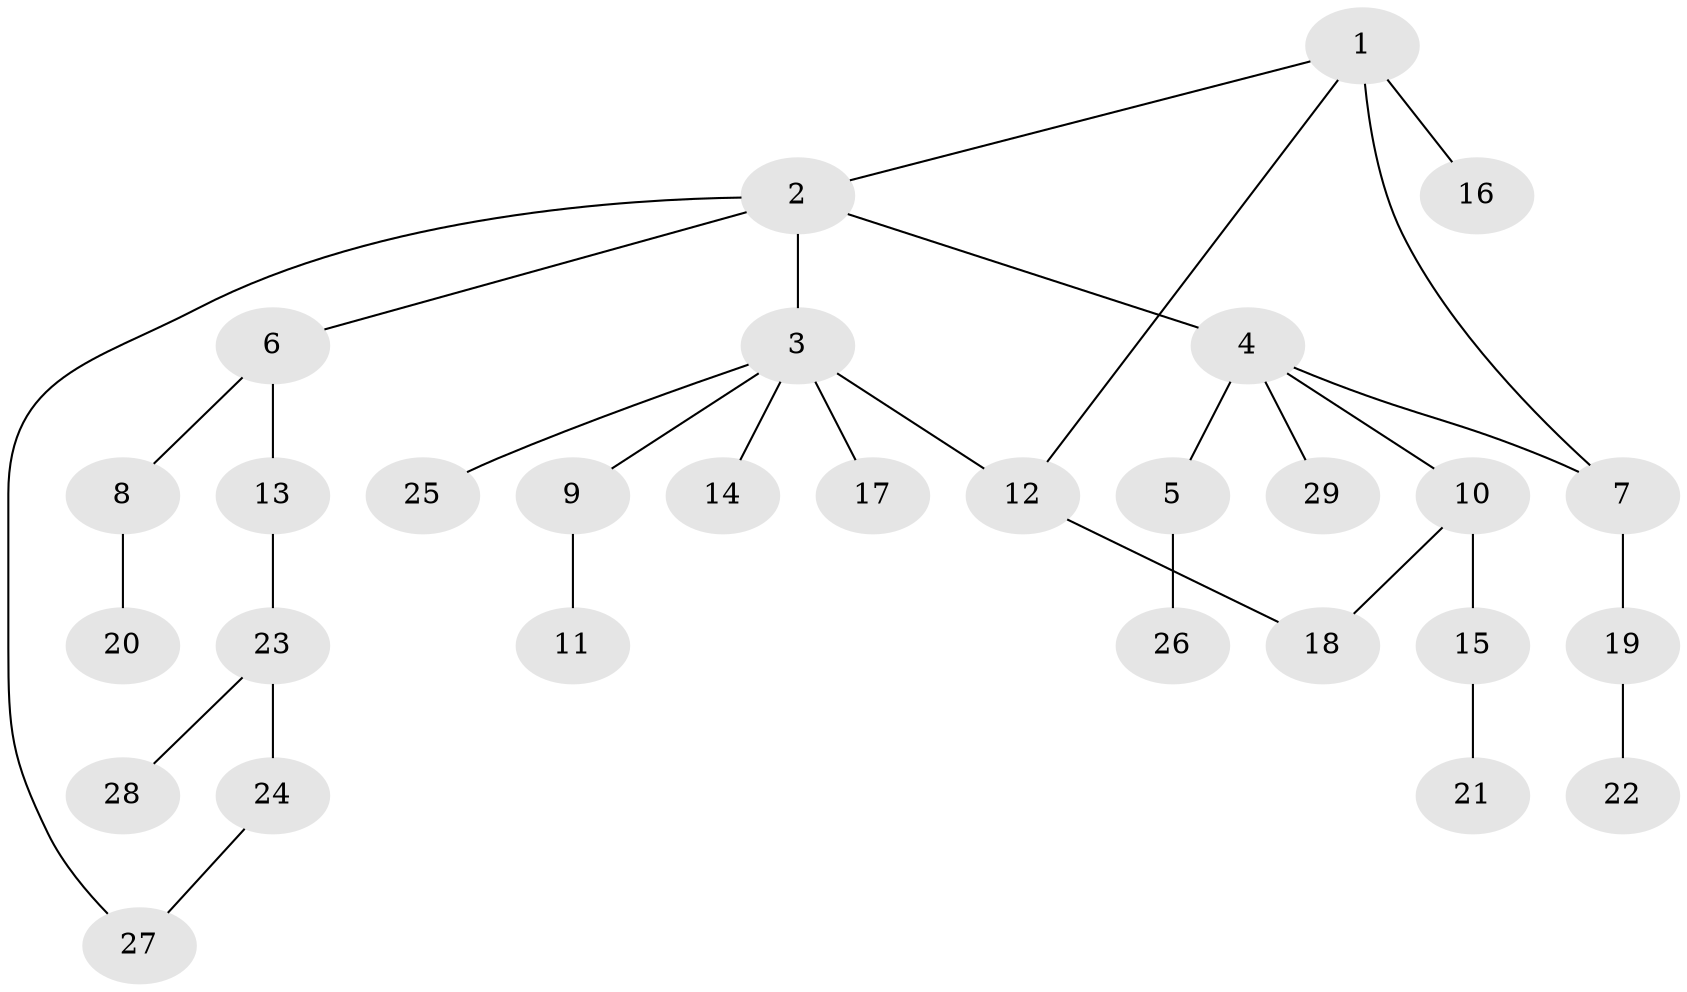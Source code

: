 // original degree distribution, {3: 0.1206896551724138, 5: 0.06896551724137931, 6: 0.017241379310344827, 4: 0.08620689655172414, 2: 0.27586206896551724, 1: 0.43103448275862066}
// Generated by graph-tools (version 1.1) at 2025/34/03/09/25 02:34:14]
// undirected, 29 vertices, 32 edges
graph export_dot {
graph [start="1"]
  node [color=gray90,style=filled];
  1;
  2;
  3;
  4;
  5;
  6;
  7;
  8;
  9;
  10;
  11;
  12;
  13;
  14;
  15;
  16;
  17;
  18;
  19;
  20;
  21;
  22;
  23;
  24;
  25;
  26;
  27;
  28;
  29;
  1 -- 2 [weight=1.0];
  1 -- 7 [weight=1.0];
  1 -- 12 [weight=1.0];
  1 -- 16 [weight=2.0];
  2 -- 3 [weight=1.0];
  2 -- 4 [weight=1.0];
  2 -- 6 [weight=1.0];
  2 -- 27 [weight=1.0];
  3 -- 9 [weight=1.0];
  3 -- 12 [weight=2.0];
  3 -- 14 [weight=1.0];
  3 -- 17 [weight=1.0];
  3 -- 25 [weight=1.0];
  4 -- 5 [weight=1.0];
  4 -- 7 [weight=1.0];
  4 -- 10 [weight=1.0];
  4 -- 29 [weight=1.0];
  5 -- 26 [weight=2.0];
  6 -- 8 [weight=1.0];
  6 -- 13 [weight=2.0];
  7 -- 19 [weight=1.0];
  8 -- 20 [weight=1.0];
  9 -- 11 [weight=2.0];
  10 -- 15 [weight=2.0];
  10 -- 18 [weight=1.0];
  12 -- 18 [weight=1.0];
  13 -- 23 [weight=1.0];
  15 -- 21 [weight=1.0];
  19 -- 22 [weight=1.0];
  23 -- 24 [weight=1.0];
  23 -- 28 [weight=1.0];
  24 -- 27 [weight=1.0];
}
